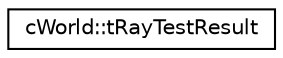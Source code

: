 digraph "Graphical Class Hierarchy"
{
 // LATEX_PDF_SIZE
  edge [fontname="Helvetica",fontsize="10",labelfontname="Helvetica",labelfontsize="10"];
  node [fontname="Helvetica",fontsize="10",shape=record];
  rankdir="LR";
  Node0 [label="cWorld::tRayTestResult",height=0.2,width=0.4,color="black", fillcolor="white", style="filled",URL="$structc_world_1_1t_ray_test_result.html",tooltip=" "];
}
